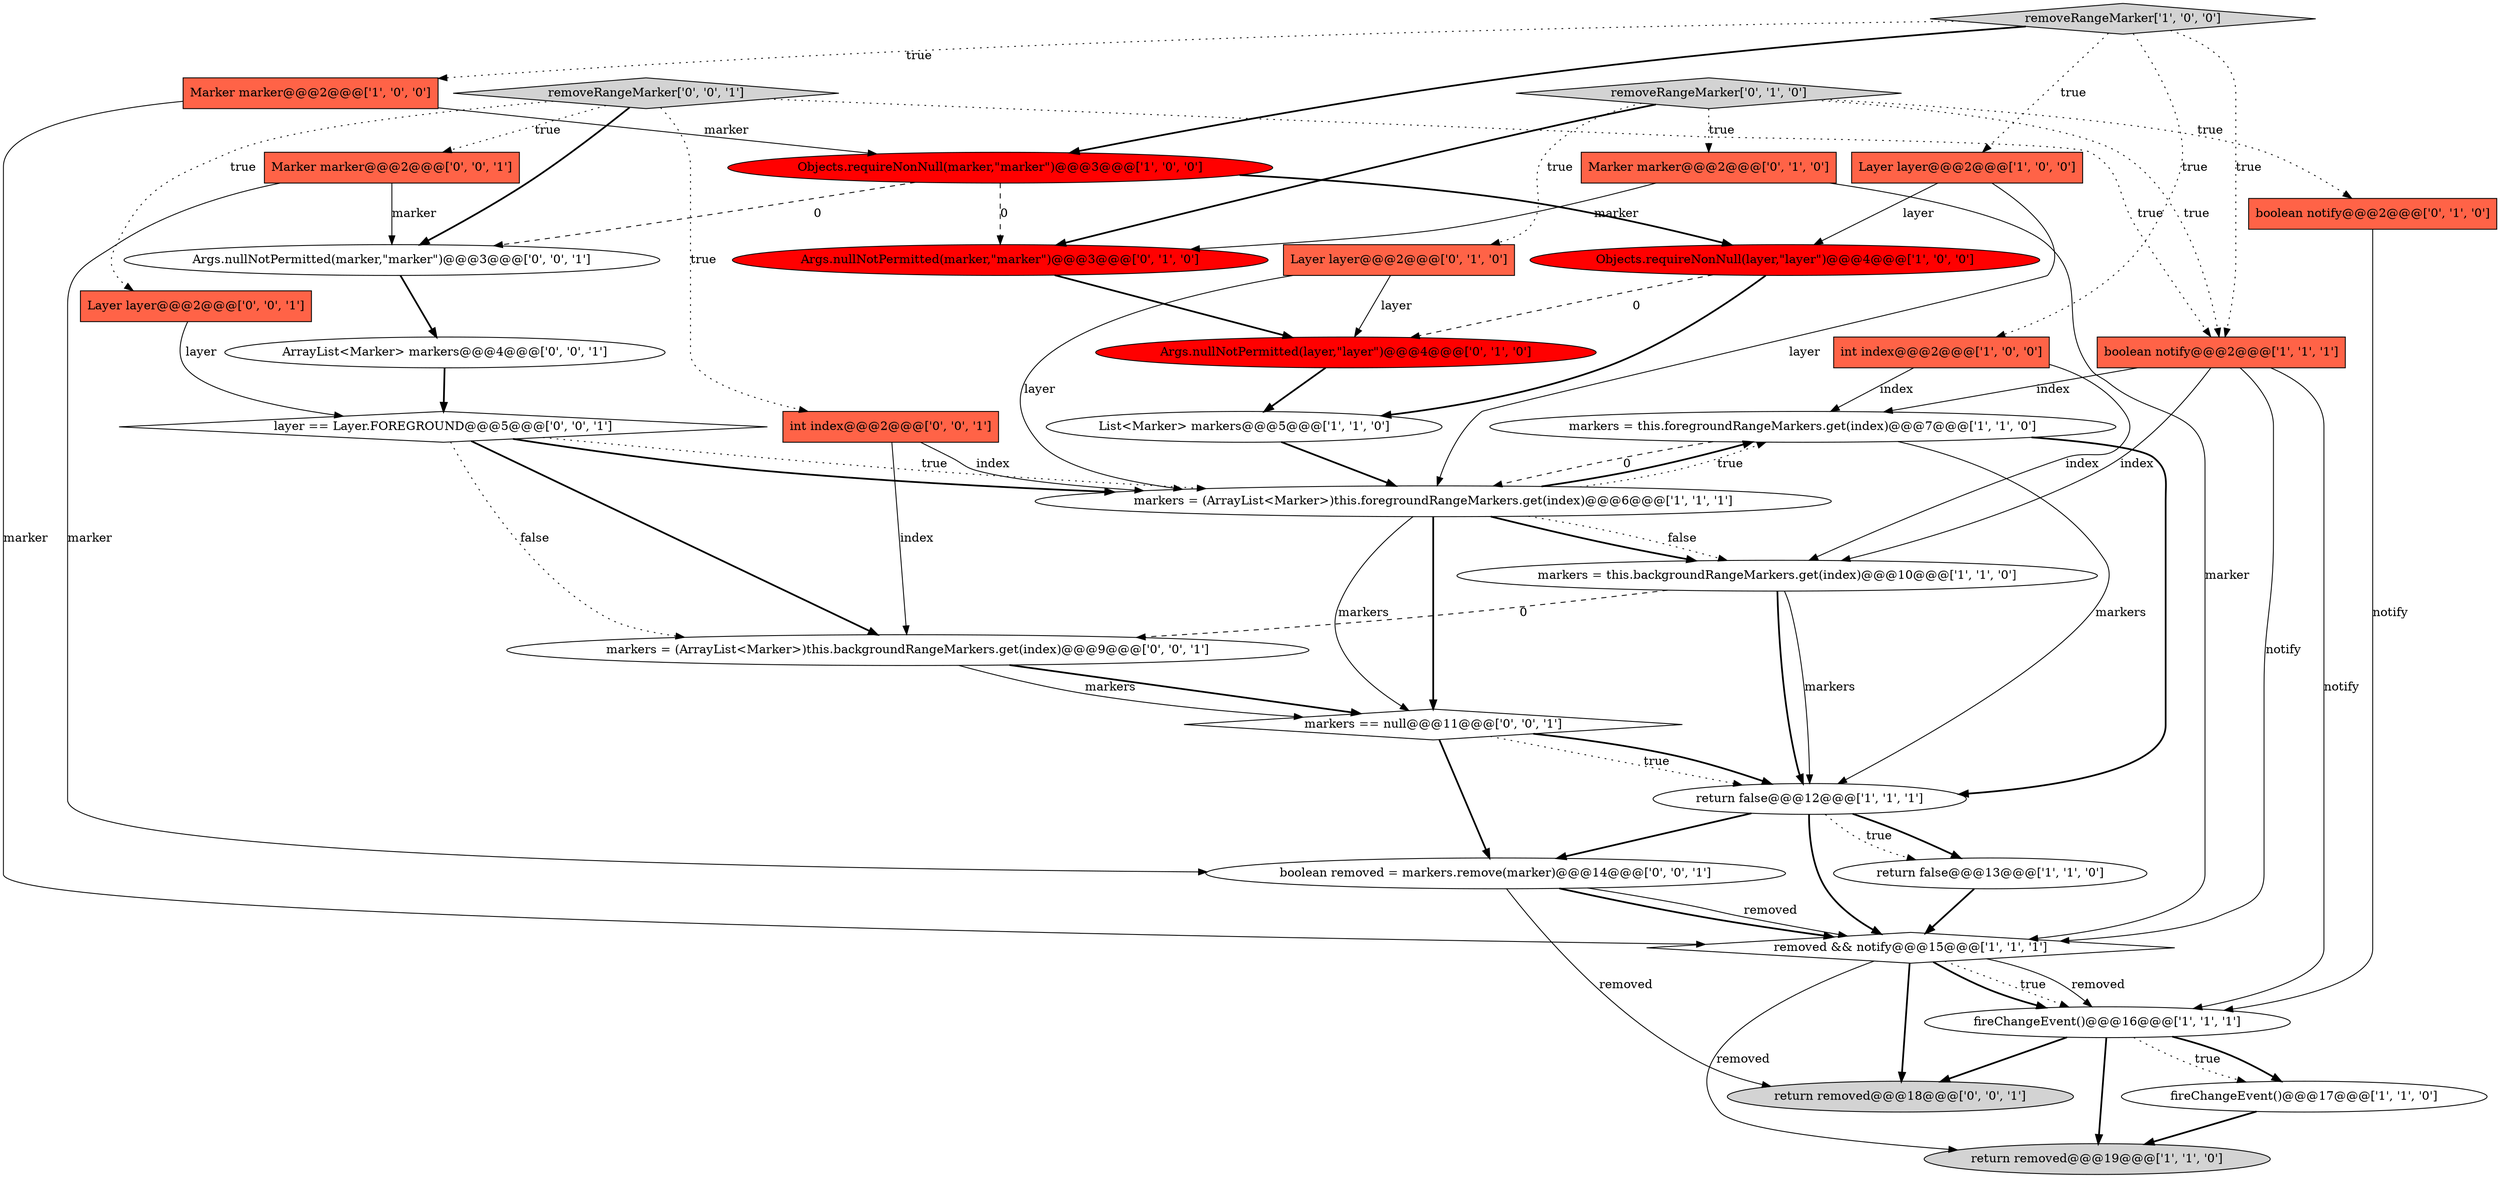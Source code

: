 digraph {
12 [style = filled, label = "markers = this.foregroundRangeMarkers.get(index)@@@7@@@['1', '1', '0']", fillcolor = white, shape = ellipse image = "AAA0AAABBB1BBB"];
26 [style = filled, label = "ArrayList<Marker> markers@@@4@@@['0', '0', '1']", fillcolor = white, shape = ellipse image = "AAA0AAABBB3BBB"];
22 [style = filled, label = "Args.nullNotPermitted(marker,\"marker\")@@@3@@@['0', '1', '0']", fillcolor = red, shape = ellipse image = "AAA1AAABBB2BBB"];
9 [style = filled, label = "removeRangeMarker['1', '0', '0']", fillcolor = lightgray, shape = diamond image = "AAA0AAABBB1BBB"];
11 [style = filled, label = "return removed@@@19@@@['1', '1', '0']", fillcolor = lightgray, shape = ellipse image = "AAA0AAABBB1BBB"];
27 [style = filled, label = "layer == Layer.FOREGROUND@@@5@@@['0', '0', '1']", fillcolor = white, shape = diamond image = "AAA0AAABBB3BBB"];
21 [style = filled, label = "removeRangeMarker['0', '1', '0']", fillcolor = lightgray, shape = diamond image = "AAA0AAABBB2BBB"];
4 [style = filled, label = "fireChangeEvent()@@@16@@@['1', '1', '1']", fillcolor = white, shape = ellipse image = "AAA0AAABBB1BBB"];
25 [style = filled, label = "Layer layer@@@2@@@['0', '0', '1']", fillcolor = tomato, shape = box image = "AAA0AAABBB3BBB"];
18 [style = filled, label = "Marker marker@@@2@@@['0', '1', '0']", fillcolor = tomato, shape = box image = "AAA0AAABBB2BBB"];
23 [style = filled, label = "return removed@@@18@@@['0', '0', '1']", fillcolor = lightgray, shape = ellipse image = "AAA0AAABBB3BBB"];
14 [style = filled, label = "boolean notify@@@2@@@['1', '1', '1']", fillcolor = tomato, shape = box image = "AAA0AAABBB1BBB"];
3 [style = filled, label = "return false@@@13@@@['1', '1', '0']", fillcolor = white, shape = ellipse image = "AAA0AAABBB1BBB"];
30 [style = filled, label = "markers == null@@@11@@@['0', '0', '1']", fillcolor = white, shape = diamond image = "AAA0AAABBB3BBB"];
15 [style = filled, label = "fireChangeEvent()@@@17@@@['1', '1', '0']", fillcolor = white, shape = ellipse image = "AAA0AAABBB1BBB"];
33 [style = filled, label = "Args.nullNotPermitted(marker,\"marker\")@@@3@@@['0', '0', '1']", fillcolor = white, shape = ellipse image = "AAA0AAABBB3BBB"];
2 [style = filled, label = "markers = (ArrayList<Marker>)this.foregroundRangeMarkers.get(index)@@@6@@@['1', '1', '1']", fillcolor = white, shape = ellipse image = "AAA0AAABBB1BBB"];
6 [style = filled, label = "Layer layer@@@2@@@['1', '0', '0']", fillcolor = tomato, shape = box image = "AAA0AAABBB1BBB"];
24 [style = filled, label = "removeRangeMarker['0', '0', '1']", fillcolor = lightgray, shape = diamond image = "AAA0AAABBB3BBB"];
16 [style = filled, label = "Objects.requireNonNull(layer,\"layer\")@@@4@@@['1', '0', '0']", fillcolor = red, shape = ellipse image = "AAA1AAABBB1BBB"];
7 [style = filled, label = "return false@@@12@@@['1', '1', '1']", fillcolor = white, shape = ellipse image = "AAA0AAABBB1BBB"];
0 [style = filled, label = "removed && notify@@@15@@@['1', '1', '1']", fillcolor = white, shape = diamond image = "AAA0AAABBB1BBB"];
29 [style = filled, label = "markers = (ArrayList<Marker>)this.backgroundRangeMarkers.get(index)@@@9@@@['0', '0', '1']", fillcolor = white, shape = ellipse image = "AAA0AAABBB3BBB"];
31 [style = filled, label = "boolean removed = markers.remove(marker)@@@14@@@['0', '0', '1']", fillcolor = white, shape = ellipse image = "AAA0AAABBB3BBB"];
32 [style = filled, label = "Marker marker@@@2@@@['0', '0', '1']", fillcolor = tomato, shape = box image = "AAA0AAABBB3BBB"];
5 [style = filled, label = "int index@@@2@@@['1', '0', '0']", fillcolor = tomato, shape = box image = "AAA0AAABBB1BBB"];
8 [style = filled, label = "markers = this.backgroundRangeMarkers.get(index)@@@10@@@['1', '1', '0']", fillcolor = white, shape = ellipse image = "AAA0AAABBB1BBB"];
20 [style = filled, label = "boolean notify@@@2@@@['0', '1', '0']", fillcolor = tomato, shape = box image = "AAA0AAABBB2BBB"];
1 [style = filled, label = "List<Marker> markers@@@5@@@['1', '1', '0']", fillcolor = white, shape = ellipse image = "AAA0AAABBB1BBB"];
28 [style = filled, label = "int index@@@2@@@['0', '0', '1']", fillcolor = tomato, shape = box image = "AAA0AAABBB3BBB"];
19 [style = filled, label = "Layer layer@@@2@@@['0', '1', '0']", fillcolor = tomato, shape = box image = "AAA0AAABBB2BBB"];
17 [style = filled, label = "Args.nullNotPermitted(layer,\"layer\")@@@4@@@['0', '1', '0']", fillcolor = red, shape = ellipse image = "AAA1AAABBB2BBB"];
10 [style = filled, label = "Objects.requireNonNull(marker,\"marker\")@@@3@@@['1', '0', '0']", fillcolor = red, shape = ellipse image = "AAA1AAABBB1BBB"];
13 [style = filled, label = "Marker marker@@@2@@@['1', '0', '0']", fillcolor = tomato, shape = box image = "AAA0AAABBB1BBB"];
28->2 [style = solid, label="index"];
21->20 [style = dotted, label="true"];
24->32 [style = dotted, label="true"];
24->14 [style = dotted, label="true"];
17->1 [style = bold, label=""];
18->22 [style = solid, label="marker"];
29->30 [style = bold, label=""];
5->12 [style = solid, label="index"];
21->18 [style = dotted, label="true"];
30->7 [style = dotted, label="true"];
24->25 [style = dotted, label="true"];
5->8 [style = solid, label="index"];
31->0 [style = bold, label=""];
14->12 [style = solid, label="index"];
4->15 [style = bold, label=""];
14->8 [style = solid, label="index"];
0->4 [style = dotted, label="true"];
10->33 [style = dashed, label="0"];
7->0 [style = bold, label=""];
20->4 [style = solid, label="notify"];
18->0 [style = solid, label="marker"];
7->31 [style = bold, label=""];
19->2 [style = solid, label="layer"];
9->10 [style = bold, label=""];
4->15 [style = dotted, label="true"];
4->23 [style = bold, label=""];
9->6 [style = dotted, label="true"];
27->2 [style = dotted, label="true"];
24->28 [style = dotted, label="true"];
6->2 [style = solid, label="layer"];
10->22 [style = dashed, label="0"];
0->4 [style = solid, label="removed"];
12->7 [style = bold, label=""];
31->0 [style = solid, label="removed"];
2->12 [style = bold, label=""];
8->7 [style = bold, label=""];
7->3 [style = bold, label=""];
3->0 [style = bold, label=""];
33->26 [style = bold, label=""];
32->31 [style = solid, label="marker"];
0->11 [style = solid, label="removed"];
2->30 [style = solid, label="markers"];
9->14 [style = dotted, label="true"];
24->33 [style = bold, label=""];
27->29 [style = dotted, label="false"];
6->16 [style = solid, label="layer"];
8->7 [style = solid, label="markers"];
25->27 [style = solid, label="layer"];
14->0 [style = solid, label="notify"];
26->27 [style = bold, label=""];
13->10 [style = solid, label="marker"];
15->11 [style = bold, label=""];
12->7 [style = solid, label="markers"];
10->16 [style = bold, label=""];
16->1 [style = bold, label=""];
0->23 [style = bold, label=""];
19->17 [style = solid, label="layer"];
0->4 [style = bold, label=""];
21->22 [style = bold, label=""];
30->7 [style = bold, label=""];
30->31 [style = bold, label=""];
7->3 [style = dotted, label="true"];
31->23 [style = solid, label="removed"];
9->13 [style = dotted, label="true"];
21->19 [style = dotted, label="true"];
12->2 [style = dashed, label="0"];
21->14 [style = dotted, label="true"];
28->29 [style = solid, label="index"];
2->12 [style = dotted, label="true"];
2->8 [style = dotted, label="false"];
22->17 [style = bold, label=""];
1->2 [style = bold, label=""];
16->17 [style = dashed, label="0"];
27->29 [style = bold, label=""];
2->30 [style = bold, label=""];
4->11 [style = bold, label=""];
14->4 [style = solid, label="notify"];
27->2 [style = bold, label=""];
8->29 [style = dashed, label="0"];
29->30 [style = solid, label="markers"];
32->33 [style = solid, label="marker"];
2->8 [style = bold, label=""];
13->0 [style = solid, label="marker"];
9->5 [style = dotted, label="true"];
}
